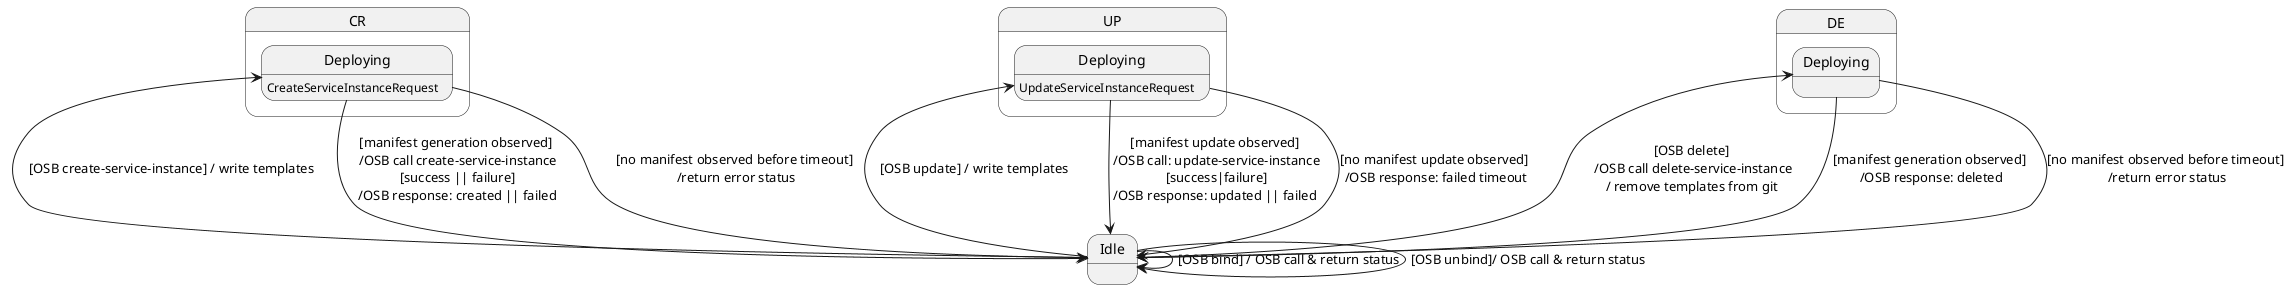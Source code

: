@startuml

Idle --> CR.Deploying: [OSB create-service-instance] / write templates

CR.Deploying -down-> Idle: [manifest generation observed]\n /OSB call create-service-instance\n [success || failure]\n /OSB response: created || failed
CR.Deploying -down-> Idle: [no manifest observed before timeout] \n/return error status

CR.Deploying: CreateServiceInstanceRequest


state Idle {
}

Idle -down-> Idle: [OSB bind] / OSB call & return status

Idle --> UP.Deploying: [OSB update] / write templates
UP.Deploying -down-> Idle: [manifest update observed]\n /OSB call: update-service-instance\n [success|failure]\n/OSB response: updated || failed
UP.Deploying -down-> Idle: [no manifest update observed]\n /OSB response: failed timeout
UP.Deploying: UpdateServiceInstanceRequest

Idle -down-> Idle: [OSB unbind]/ OSB call & return status
Idle -down-> DE.Deploying: [OSB delete]\n /OSB call delete-service-instance\n/ remove templates from git
DE.Deploying -down-> Idle: [manifest generation observed]\n /OSB response: deleted
DE.Deploying -down-> Idle: [no manifest observed before timeout] \n/return error status

@enduml
